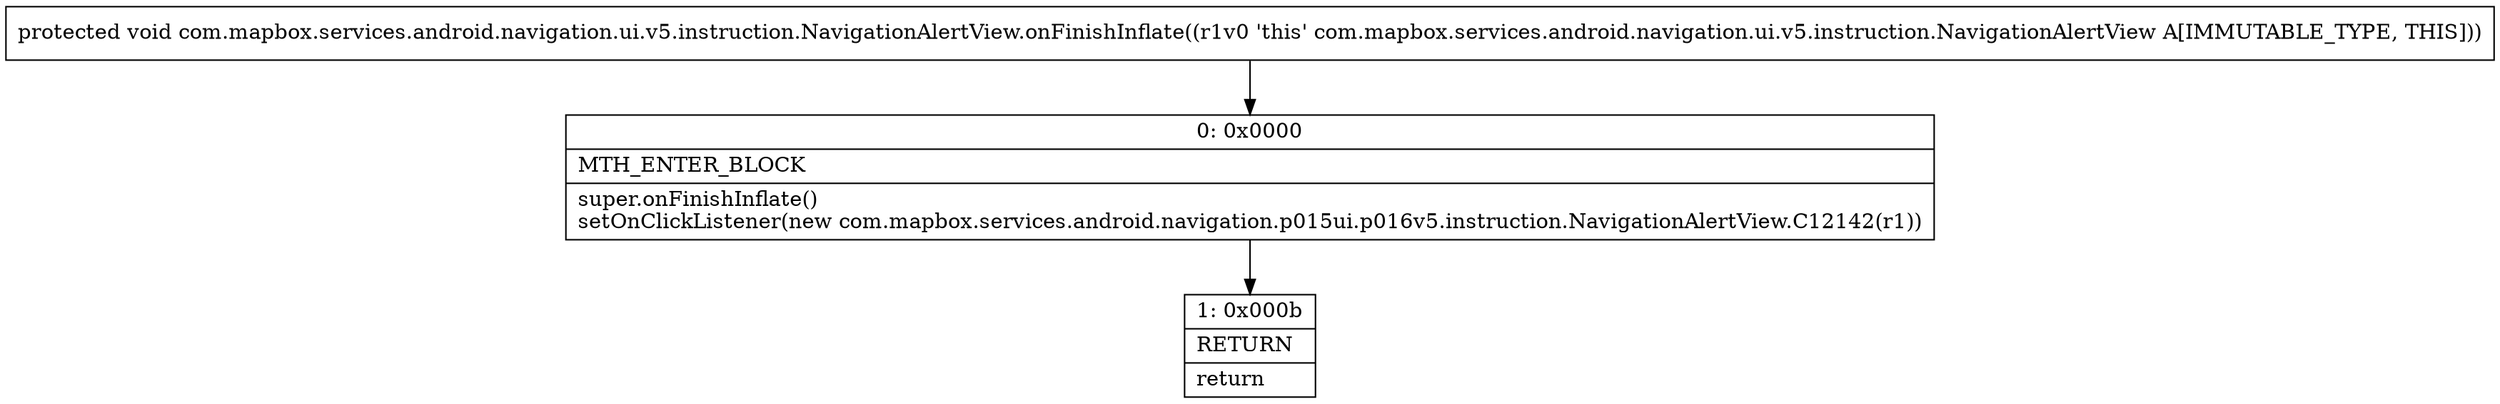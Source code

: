 digraph "CFG forcom.mapbox.services.android.navigation.ui.v5.instruction.NavigationAlertView.onFinishInflate()V" {
Node_0 [shape=record,label="{0\:\ 0x0000|MTH_ENTER_BLOCK\l|super.onFinishInflate()\lsetOnClickListener(new com.mapbox.services.android.navigation.p015ui.p016v5.instruction.NavigationAlertView.C12142(r1))\l}"];
Node_1 [shape=record,label="{1\:\ 0x000b|RETURN\l|return\l}"];
MethodNode[shape=record,label="{protected void com.mapbox.services.android.navigation.ui.v5.instruction.NavigationAlertView.onFinishInflate((r1v0 'this' com.mapbox.services.android.navigation.ui.v5.instruction.NavigationAlertView A[IMMUTABLE_TYPE, THIS])) }"];
MethodNode -> Node_0;
Node_0 -> Node_1;
}

